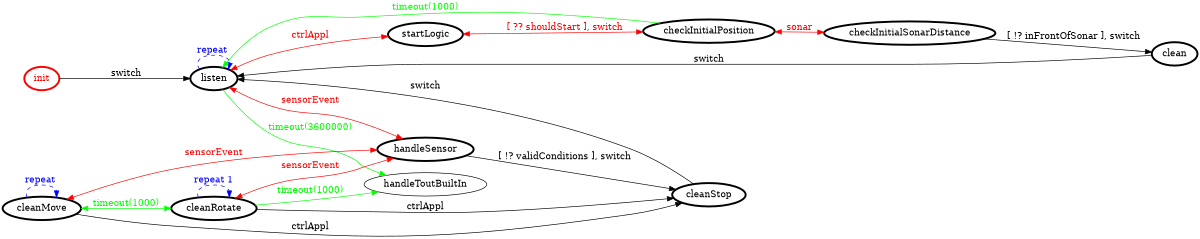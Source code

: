 /*
*
* A GraphViz DOT FSM description 
* Please use a GraphViz visualizer (like http://www.webgraphviz.com)
*  
*/

digraph finite_state_machine {
	rankdir=LR
	size="8,5"
	
	init [ color = red ][ fontcolor = red ][ penwidth = 3 ]
	startLogic [ color = black ][ fontcolor = black ][ penwidth = 3 ]
	handleSensor [ color = black ][ fontcolor = black ][ penwidth = 3 ]
	checkInitialSonarDistance [ color = black ][ fontcolor = black ][ penwidth = 3 ]
	clean [ color = black ][ fontcolor = black ][ penwidth = 3 ]
	cleanStop [ color = black ][ fontcolor = black ][ penwidth = 3 ]
	listen [ color = black ][ fontcolor = black ][ penwidth = 3 ]
	checkInitialPosition [ color = black ][ fontcolor = black ][ penwidth = 3 ]
	cleanMove [ color = black ][ fontcolor = black ][ penwidth = 3 ]
	cleanRotate [ color = black ][ fontcolor = black ][ penwidth = 3 ]
	
	startLogic -> checkInitialPosition [ label = "[ ?? shouldStart ], switch" ][ color = red ][ fontcolor = red ][ dir = both ]
	cleanMove -> handleSensor [ label = "sensorEvent" ][ color = red ][ fontcolor = red ][ dir = both ]
	cleanMove -> cleanRotate [ label = "timeout(1000)" ][ color = green ][ fontcolor = green ][ dir = both ]
	listen -> startLogic [ label = "ctrlAppl" ][ color = red ][ fontcolor = red ][ dir = both ]
	cleanStop -> listen [ label = "switch" ][ color = black ][ fontcolor = black ]
	checkInitialPosition -> checkInitialSonarDistance [ label = "sonar" ][ color = red ][ fontcolor = red ][ dir = both ]
	cleanMove -> cleanStop [ label = "ctrlAppl" ][ color = black ][ fontcolor = black ]
	cleanRotate -> handleToutBuiltIn [ label = "timeout(1000)" ][ color = green ][ fontcolor = green ]
	cleanRotate -> cleanStop [ label = "ctrlAppl" ][ color = black ][ fontcolor = black ]
	cleanRotate -> handleSensor [ label = "sensorEvent" ][ color = red ][ fontcolor = red ][ dir = both ]
	listen -> handleSensor [ label = "sensorEvent" ][ color = red ][ fontcolor = red ][ dir = both ]
	checkInitialPosition -> listen [ label = "timeout(1000)" ][ color = green ][ fontcolor = green ]
	cleanRotate -> cleanRotate [ label = "repeat 1"][ style = dashed ][ color = blue ][ fontcolor = blue ]
	listen -> handleToutBuiltIn [ label = "timeout(3600000)" ][ color = green ][ fontcolor = green ]
	listen -> listen [ label = "repeat "][ style = dashed ][ color = blue ][ fontcolor = blue ]
	init -> listen [ label = "switch" ][ color = black ][ fontcolor = black ]
	handleSensor -> cleanStop [ label = "[ !? validConditions ], switch" ][ color = black ][ fontcolor = black ]
	cleanMove -> cleanMove [ label = "repeat "][ style = dashed ][ color = blue ][ fontcolor = blue ]
	checkInitialSonarDistance -> clean [ label = "[ !? inFrontOfSonar ], switch" ][ color = black ][ fontcolor = black ]
	clean -> listen [ label = "switch" ][ color = black ][ fontcolor = black ]
}
